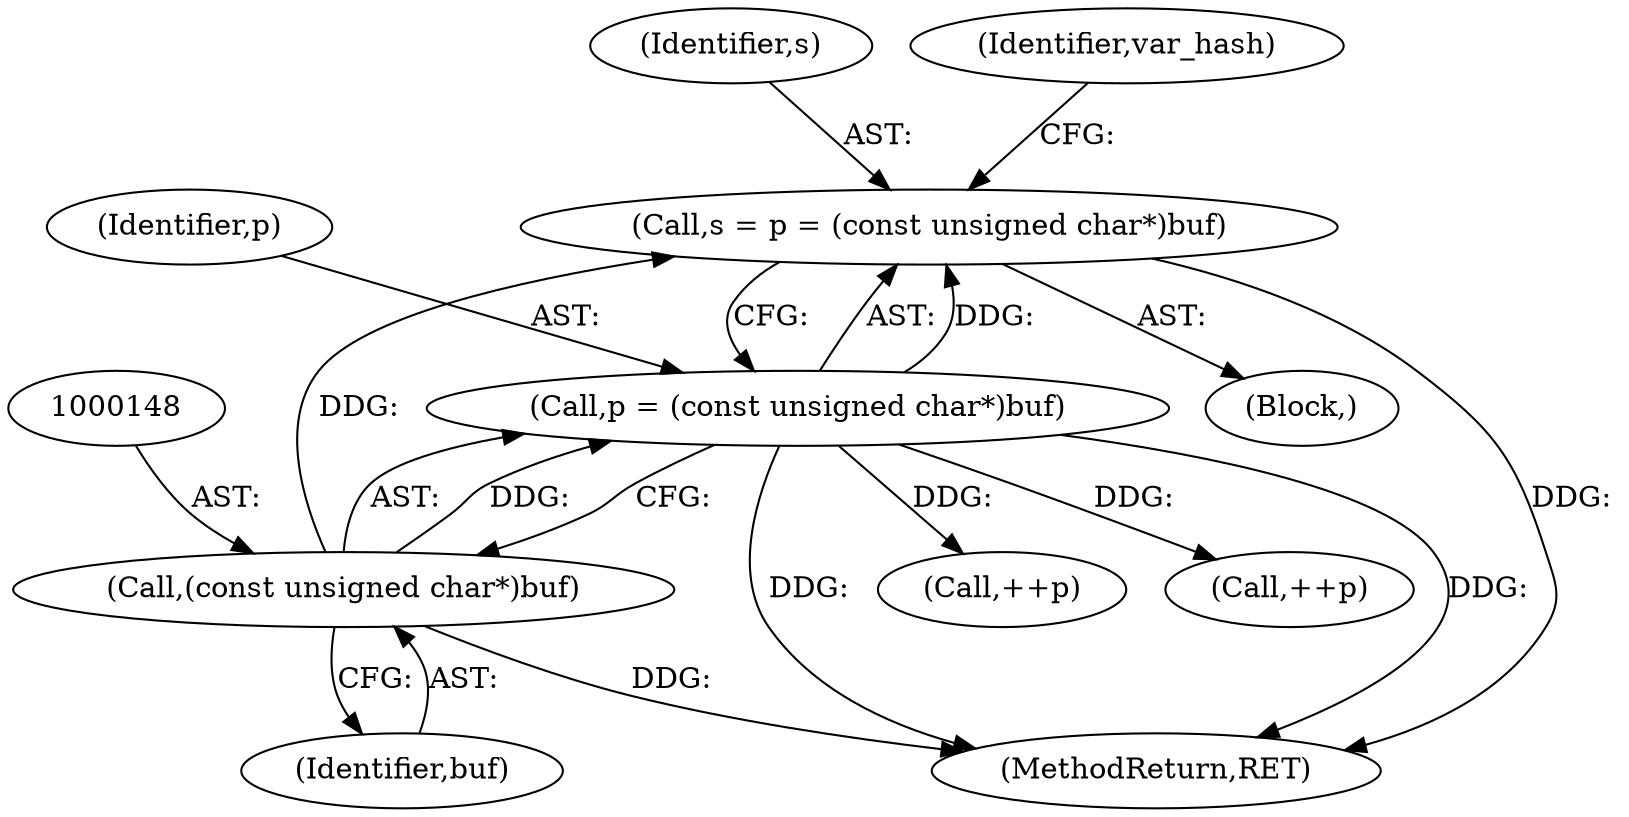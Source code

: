 digraph "0_php-src_ecb7f58a069be0dec4a6131b6351a761f808f22e?w=1@pointer" {
"1000143" [label="(Call,s = p = (const unsigned char*)buf)"];
"1000145" [label="(Call,p = (const unsigned char*)buf)"];
"1000147" [label="(Call,(const unsigned char*)buf)"];
"1000160" [label="(Call,++p)"];
"1000144" [label="(Identifier,s)"];
"1000146" [label="(Identifier,p)"];
"1000145" [label="(Call,p = (const unsigned char*)buf)"];
"1000143" [label="(Call,s = p = (const unsigned char*)buf)"];
"1000165" [label="(Call,++p)"];
"1000341" [label="(MethodReturn,RET)"];
"1000149" [label="(Identifier,buf)"];
"1000147" [label="(Call,(const unsigned char*)buf)"];
"1000151" [label="(Identifier,var_hash)"];
"1000111" [label="(Block,)"];
"1000143" -> "1000111"  [label="AST: "];
"1000143" -> "1000145"  [label="CFG: "];
"1000144" -> "1000143"  [label="AST: "];
"1000145" -> "1000143"  [label="AST: "];
"1000151" -> "1000143"  [label="CFG: "];
"1000143" -> "1000341"  [label="DDG: "];
"1000145" -> "1000143"  [label="DDG: "];
"1000147" -> "1000143"  [label="DDG: "];
"1000145" -> "1000147"  [label="CFG: "];
"1000146" -> "1000145"  [label="AST: "];
"1000147" -> "1000145"  [label="AST: "];
"1000145" -> "1000341"  [label="DDG: "];
"1000145" -> "1000341"  [label="DDG: "];
"1000147" -> "1000145"  [label="DDG: "];
"1000145" -> "1000160"  [label="DDG: "];
"1000145" -> "1000165"  [label="DDG: "];
"1000147" -> "1000149"  [label="CFG: "];
"1000148" -> "1000147"  [label="AST: "];
"1000149" -> "1000147"  [label="AST: "];
"1000147" -> "1000341"  [label="DDG: "];
}
